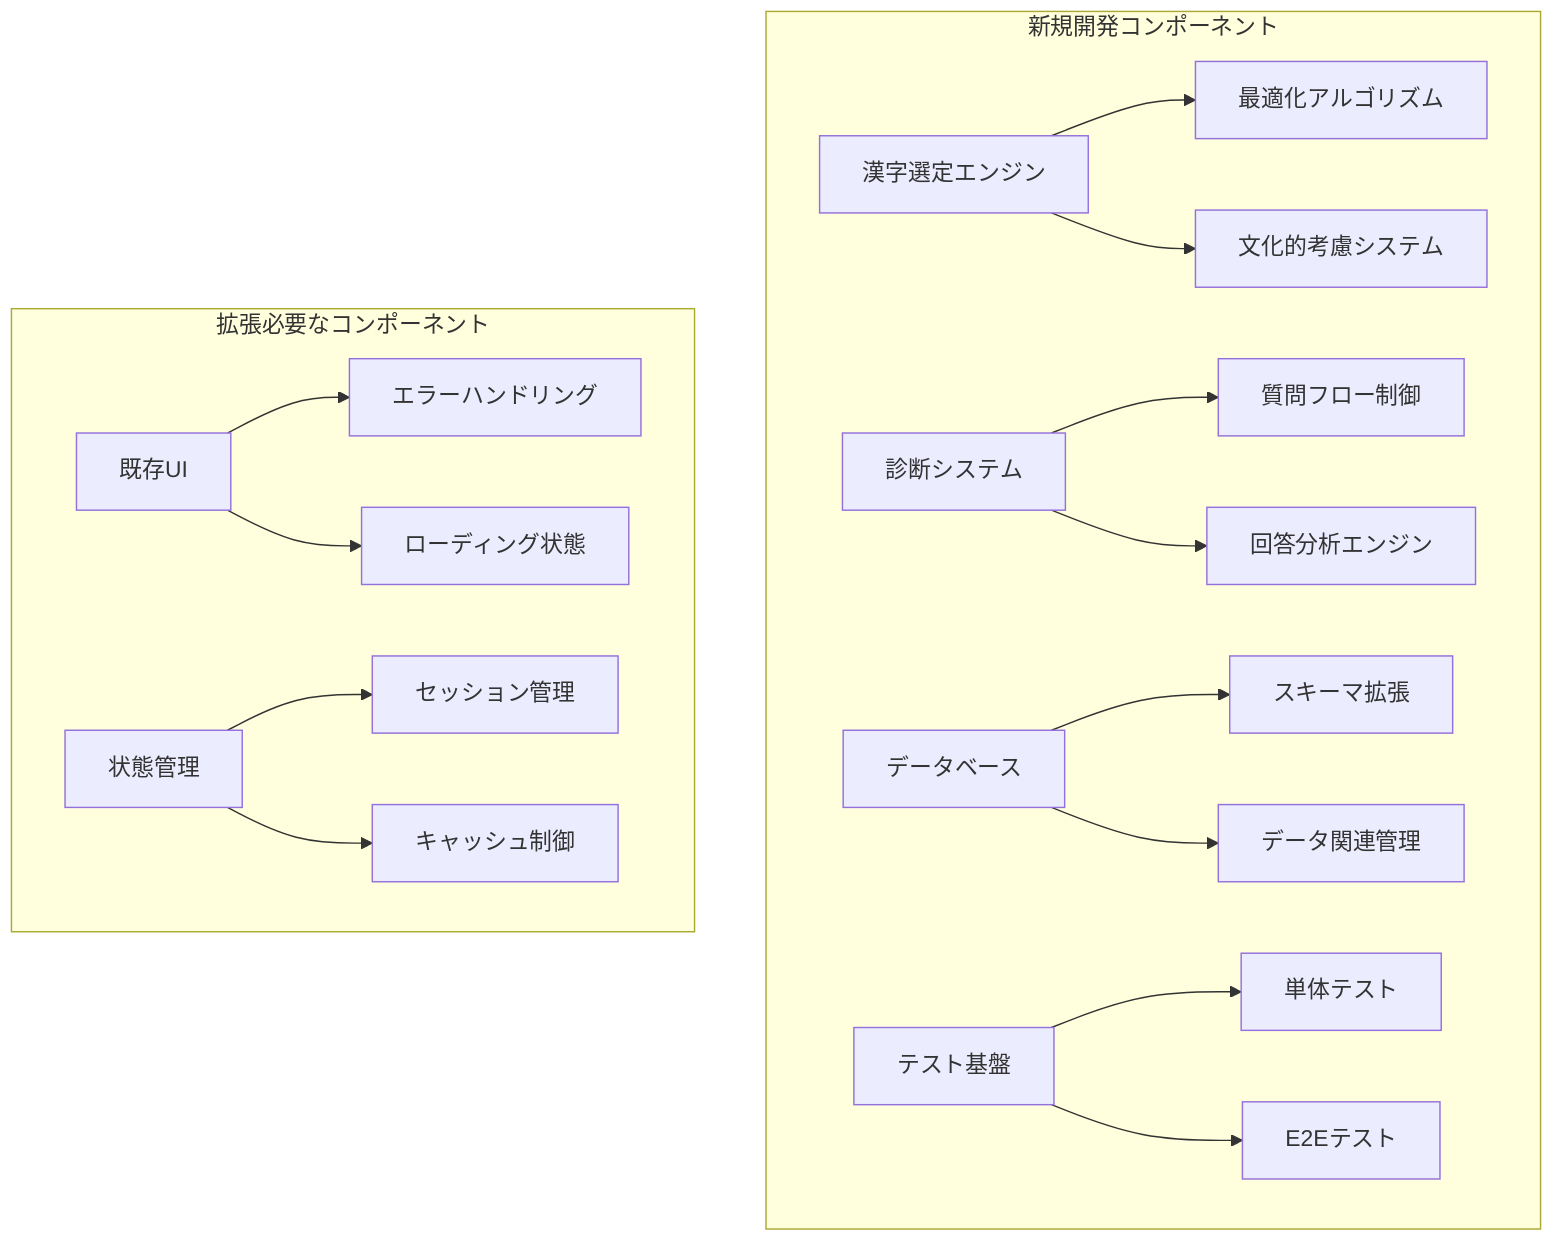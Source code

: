 graph TB
    subgraph "新規開発コンポーネント"
        A[漢字選定エンジン] --> A1[最適化アルゴリズム]
        A --> A2[文化的考慮システム]
        
        B[診断システム] --> B1[質問フロー制御]
        B --> B2[回答分析エンジン]
        
        C[データベース] --> C1[スキーマ拡張]
        C --> C2[データ関連管理]
        
        D[テスト基盤] --> D1[単体テスト]
        D --> D2[E2Eテスト]
    end

    subgraph "拡張必要なコンポーネント"
        E[既存UI] --> E1[エラーハンドリング]
        E --> E2[ローディング状態]
        
        F[状態管理] --> F1[セッション管理]
        F --> F2[キャッシュ制御]
    end